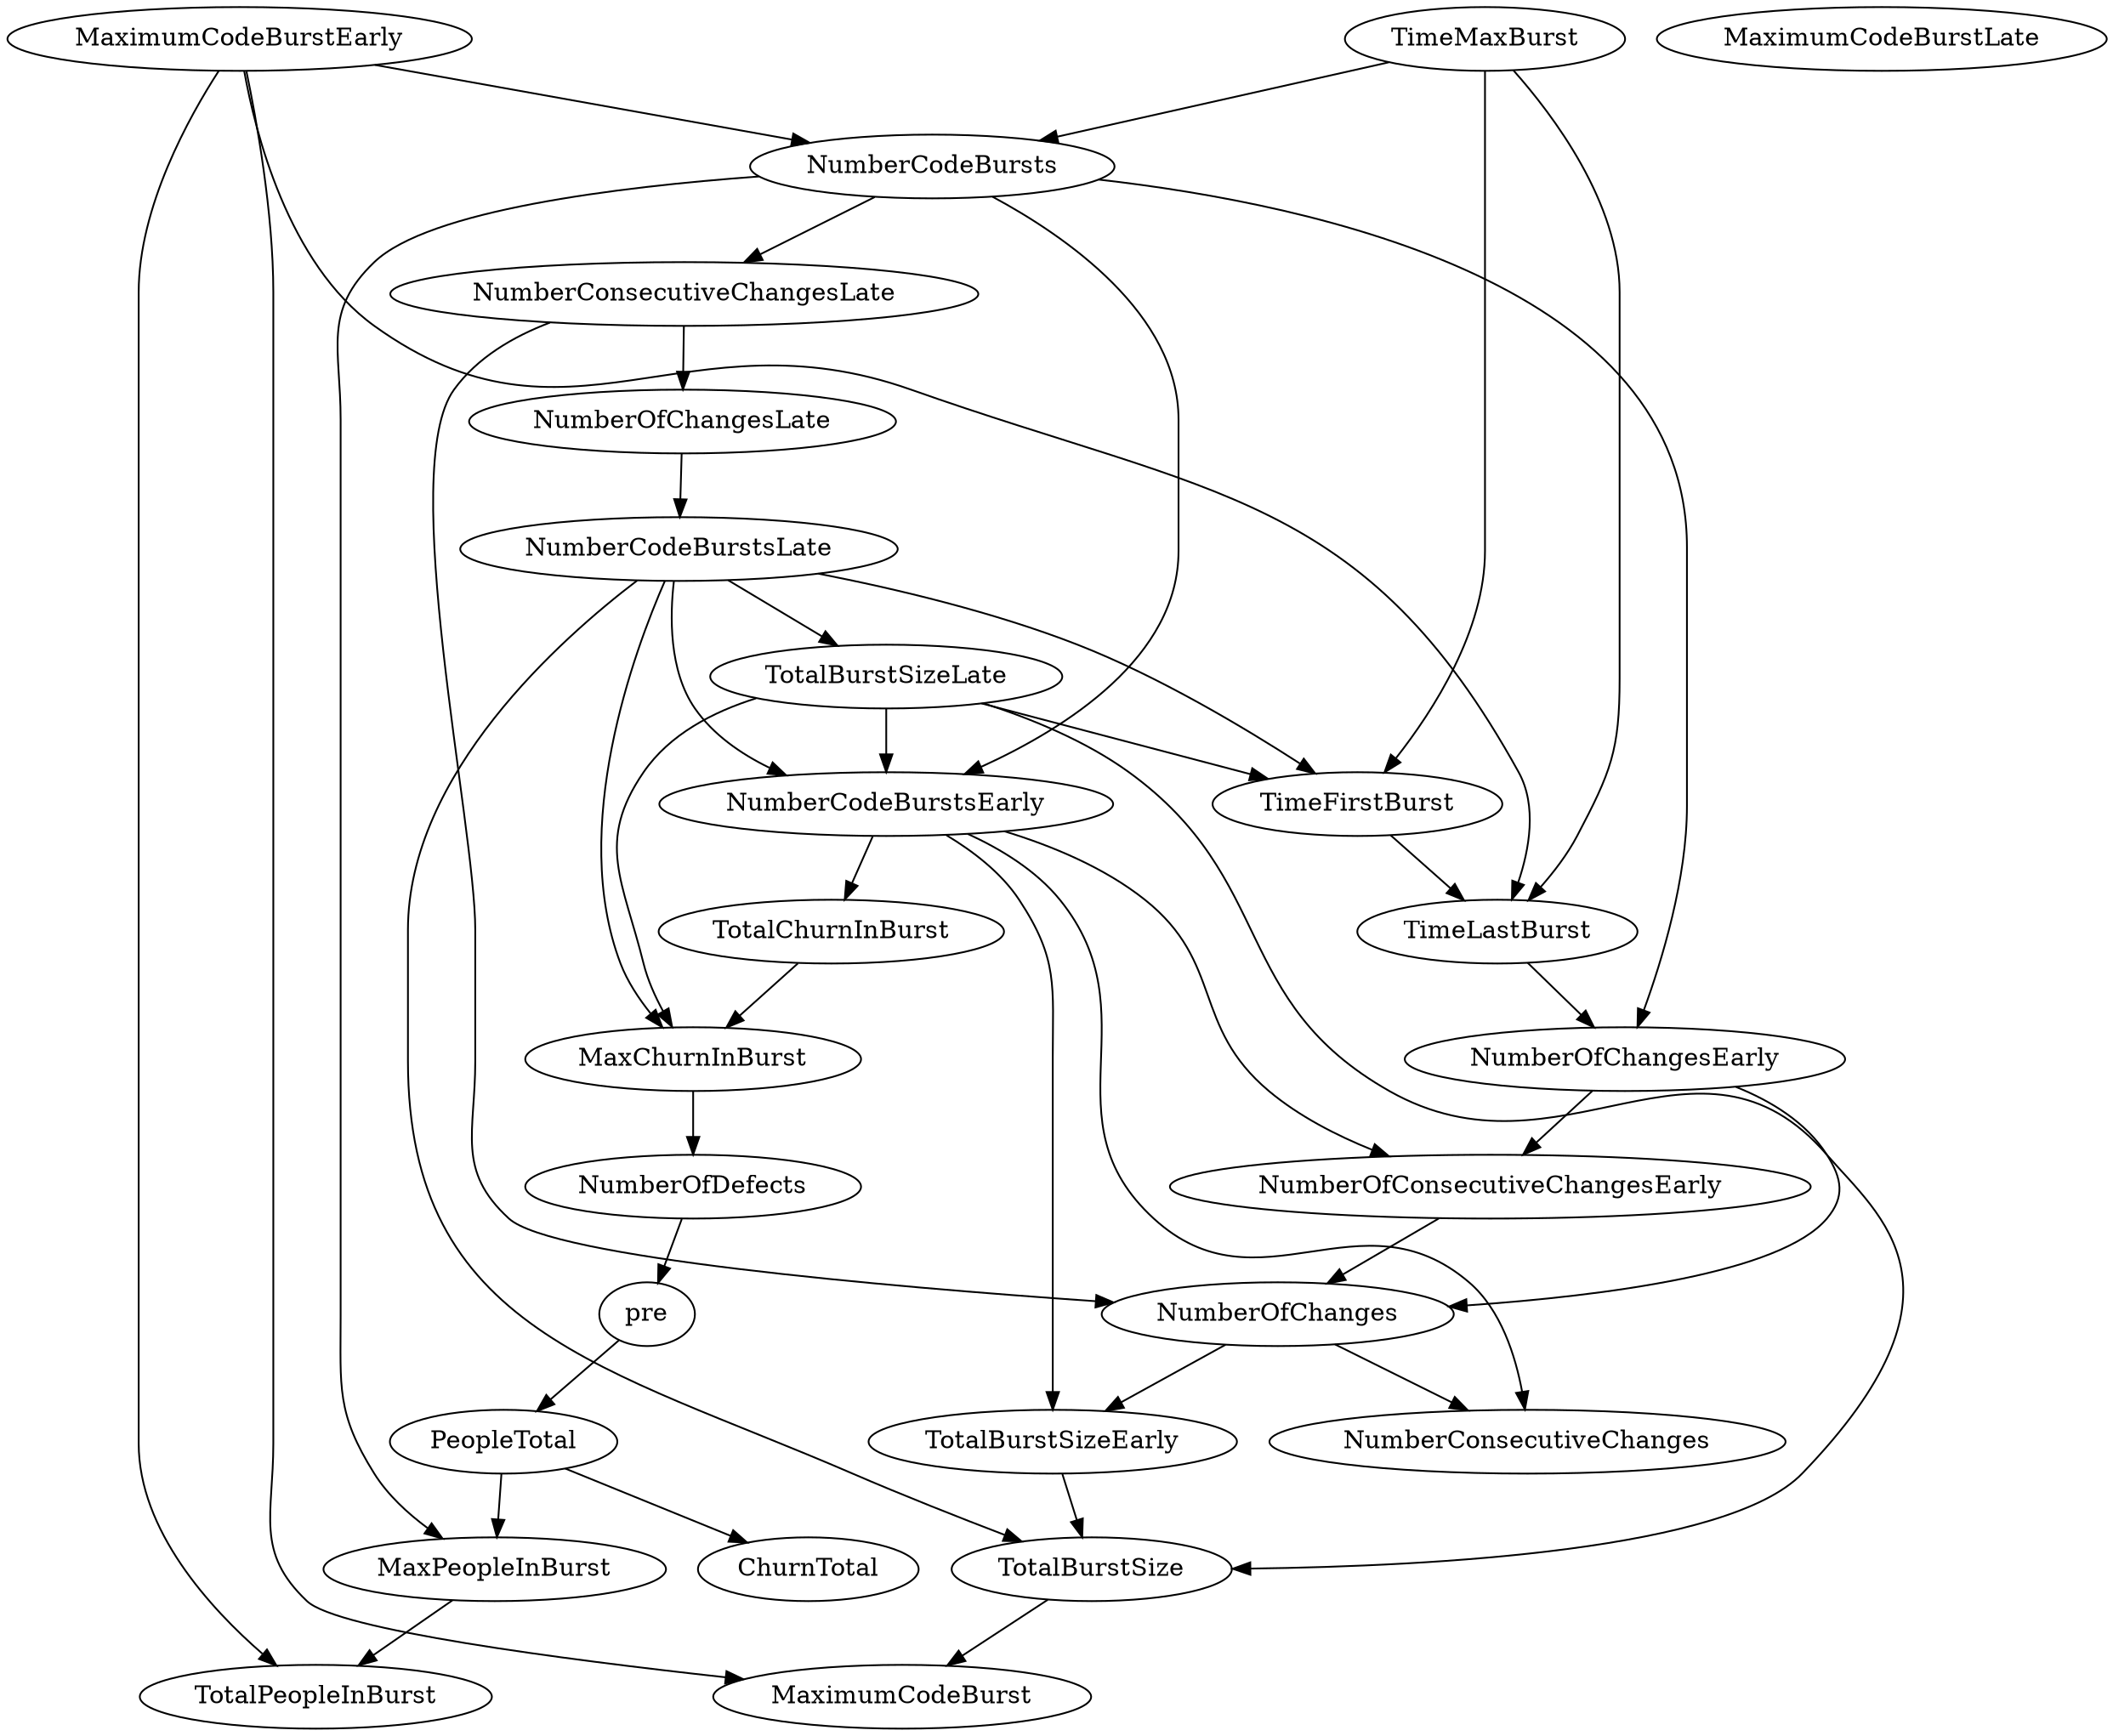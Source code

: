 digraph {
   TotalPeopleInBurst;
   MaximumCodeBurstLate;
   NumberOfChanges;
   MaxPeopleInBurst;
   TotalBurstSizeLate;
   NumberCodeBurstsLate;
   NumberOfChangesLate;
   NumberOfChangesEarly;
   MaxChurnInBurst;
   MaximumCodeBurstEarly;
   NumberCodeBurstsEarly;
   TimeFirstBurst;
   TotalChurnInBurst;
   ChurnTotal;
   MaximumCodeBurst;
   NumberOfConsecutiveChangesEarly;
   NumberConsecutiveChangesLate;
   TotalBurstSizeEarly;
   TotalBurstSize;
   TimeMaxBurst;
   NumberConsecutiveChanges;
   TimeLastBurst;
   NumberCodeBursts;
   PeopleTotal;
   pre;
   NumberOfDefects;
   NumberOfChanges -> TotalBurstSizeEarly;
   NumberOfChanges -> NumberConsecutiveChanges;
   MaxPeopleInBurst -> TotalPeopleInBurst;
   TotalBurstSizeLate -> MaxChurnInBurst;
   TotalBurstSizeLate -> NumberCodeBurstsEarly;
   TotalBurstSizeLate -> TimeFirstBurst;
   TotalBurstSizeLate -> TotalBurstSize;
   NumberCodeBurstsLate -> TotalBurstSizeLate;
   NumberCodeBurstsLate -> MaxChurnInBurst;
   NumberCodeBurstsLate -> NumberCodeBurstsEarly;
   NumberCodeBurstsLate -> TimeFirstBurst;
   NumberCodeBurstsLate -> TotalBurstSize;
   NumberOfChangesLate -> NumberCodeBurstsLate;
   NumberOfChangesEarly -> NumberOfChanges;
   NumberOfChangesEarly -> NumberOfConsecutiveChangesEarly;
   MaxChurnInBurst -> NumberOfDefects;
   MaximumCodeBurstEarly -> TotalPeopleInBurst;
   MaximumCodeBurstEarly -> MaximumCodeBurst;
   MaximumCodeBurstEarly -> TimeLastBurst;
   MaximumCodeBurstEarly -> NumberCodeBursts;
   NumberCodeBurstsEarly -> TotalChurnInBurst;
   NumberCodeBurstsEarly -> NumberOfConsecutiveChangesEarly;
   NumberCodeBurstsEarly -> TotalBurstSizeEarly;
   NumberCodeBurstsEarly -> NumberConsecutiveChanges;
   TimeFirstBurst -> TimeLastBurst;
   TotalChurnInBurst -> MaxChurnInBurst;
   NumberOfConsecutiveChangesEarly -> NumberOfChanges;
   NumberConsecutiveChangesLate -> NumberOfChanges;
   NumberConsecutiveChangesLate -> NumberOfChangesLate;
   TotalBurstSizeEarly -> TotalBurstSize;
   TotalBurstSize -> MaximumCodeBurst;
   TimeMaxBurst -> TimeFirstBurst;
   TimeMaxBurst -> TimeLastBurst;
   TimeMaxBurst -> NumberCodeBursts;
   TimeLastBurst -> NumberOfChangesEarly;
   NumberCodeBursts -> MaxPeopleInBurst;
   NumberCodeBursts -> NumberOfChangesEarly;
   NumberCodeBursts -> NumberCodeBurstsEarly;
   NumberCodeBursts -> NumberConsecutiveChangesLate;
   PeopleTotal -> MaxPeopleInBurst;
   PeopleTotal -> ChurnTotal;
   pre -> PeopleTotal;
   NumberOfDefects -> pre;
}
